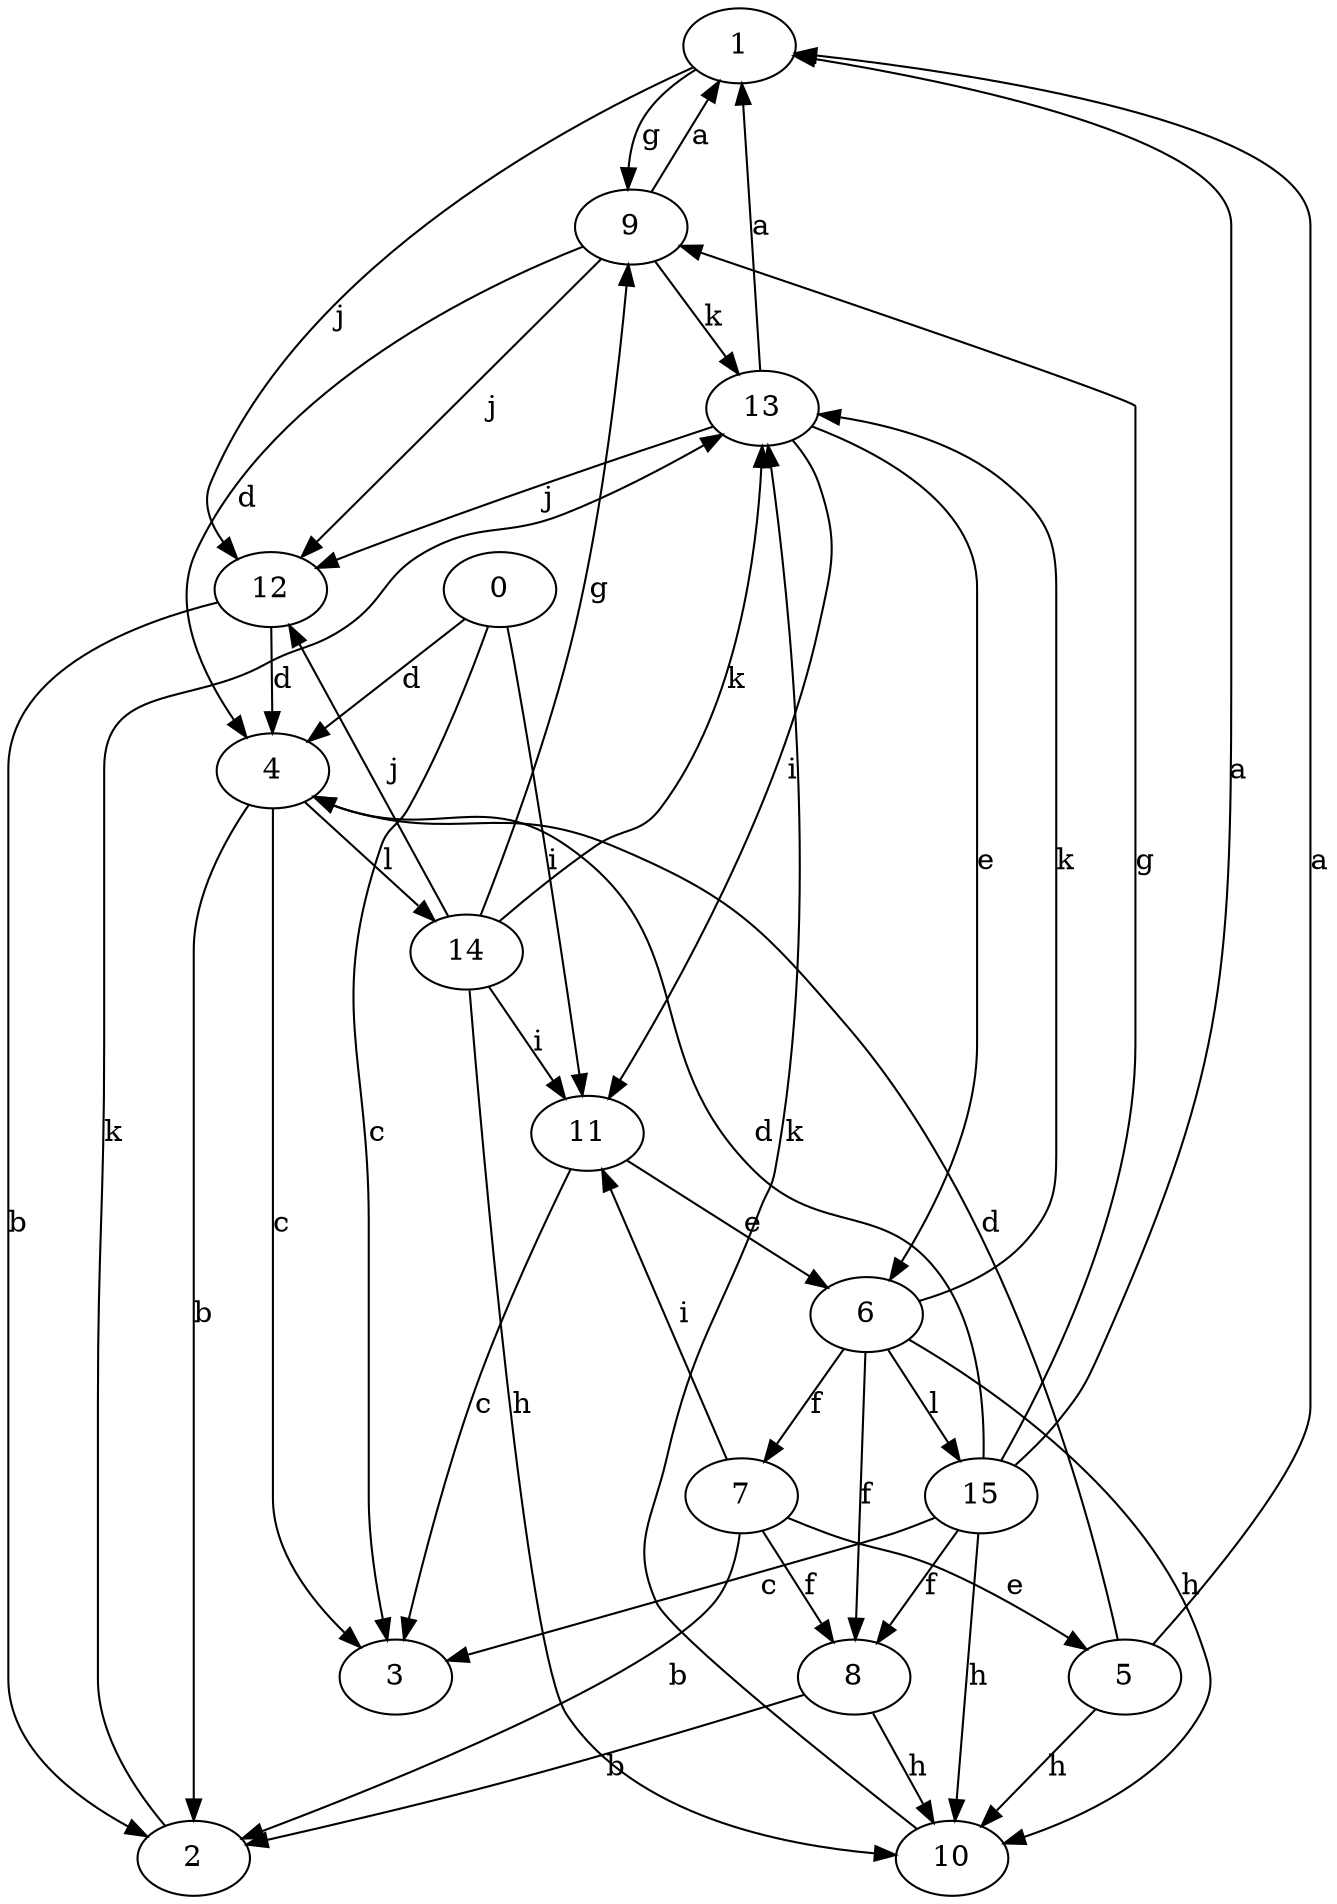 strict digraph  {
1;
2;
3;
4;
5;
6;
7;
8;
0;
9;
10;
11;
12;
13;
14;
15;
1 -> 9  [label=g];
1 -> 12  [label=j];
2 -> 13  [label=k];
4 -> 2  [label=b];
4 -> 3  [label=c];
4 -> 14  [label=l];
5 -> 1  [label=a];
5 -> 4  [label=d];
5 -> 10  [label=h];
6 -> 7  [label=f];
6 -> 8  [label=f];
6 -> 10  [label=h];
6 -> 13  [label=k];
6 -> 15  [label=l];
7 -> 2  [label=b];
7 -> 5  [label=e];
7 -> 8  [label=f];
7 -> 11  [label=i];
8 -> 2  [label=b];
8 -> 10  [label=h];
0 -> 3  [label=c];
0 -> 4  [label=d];
0 -> 11  [label=i];
9 -> 1  [label=a];
9 -> 4  [label=d];
9 -> 12  [label=j];
9 -> 13  [label=k];
10 -> 13  [label=k];
11 -> 3  [label=c];
11 -> 6  [label=e];
12 -> 2  [label=b];
12 -> 4  [label=d];
13 -> 1  [label=a];
13 -> 6  [label=e];
13 -> 11  [label=i];
13 -> 12  [label=j];
14 -> 9  [label=g];
14 -> 10  [label=h];
14 -> 11  [label=i];
14 -> 12  [label=j];
14 -> 13  [label=k];
15 -> 1  [label=a];
15 -> 3  [label=c];
15 -> 4  [label=d];
15 -> 8  [label=f];
15 -> 9  [label=g];
15 -> 10  [label=h];
}
